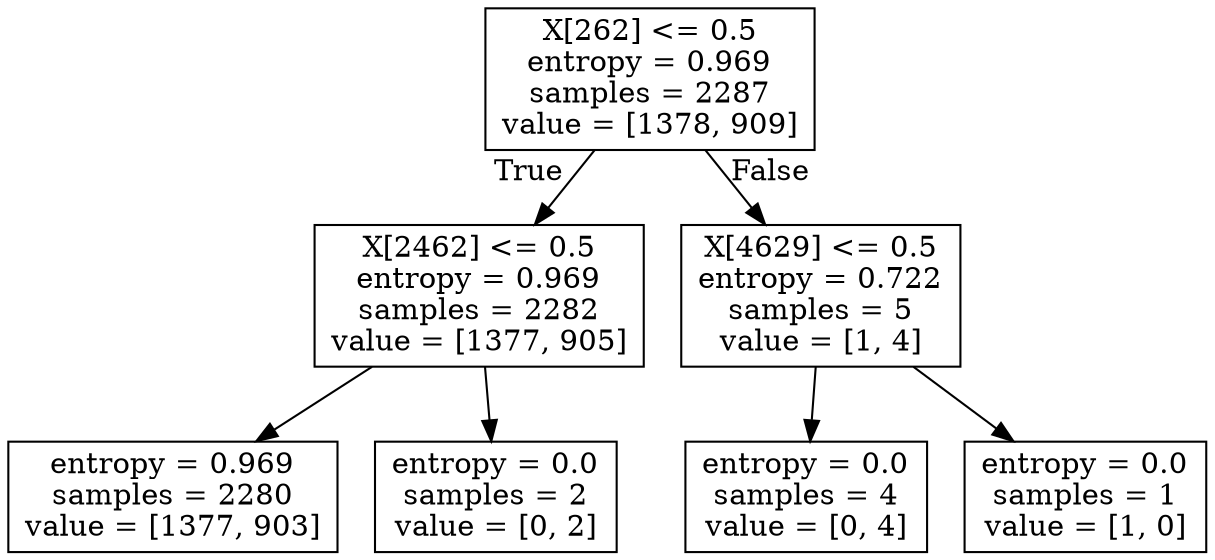 digraph Tree {
node [shape=box] ;
0 [label="X[262] <= 0.5\nentropy = 0.969\nsamples = 2287\nvalue = [1378, 909]"] ;
1 [label="X[2462] <= 0.5\nentropy = 0.969\nsamples = 2282\nvalue = [1377, 905]"] ;
0 -> 1 [labeldistance=2.5, labelangle=45, headlabel="True"] ;
2 [label="entropy = 0.969\nsamples = 2280\nvalue = [1377, 903]"] ;
1 -> 2 ;
3 [label="entropy = 0.0\nsamples = 2\nvalue = [0, 2]"] ;
1 -> 3 ;
4 [label="X[4629] <= 0.5\nentropy = 0.722\nsamples = 5\nvalue = [1, 4]"] ;
0 -> 4 [labeldistance=2.5, labelangle=-45, headlabel="False"] ;
5 [label="entropy = 0.0\nsamples = 4\nvalue = [0, 4]"] ;
4 -> 5 ;
6 [label="entropy = 0.0\nsamples = 1\nvalue = [1, 0]"] ;
4 -> 6 ;
}